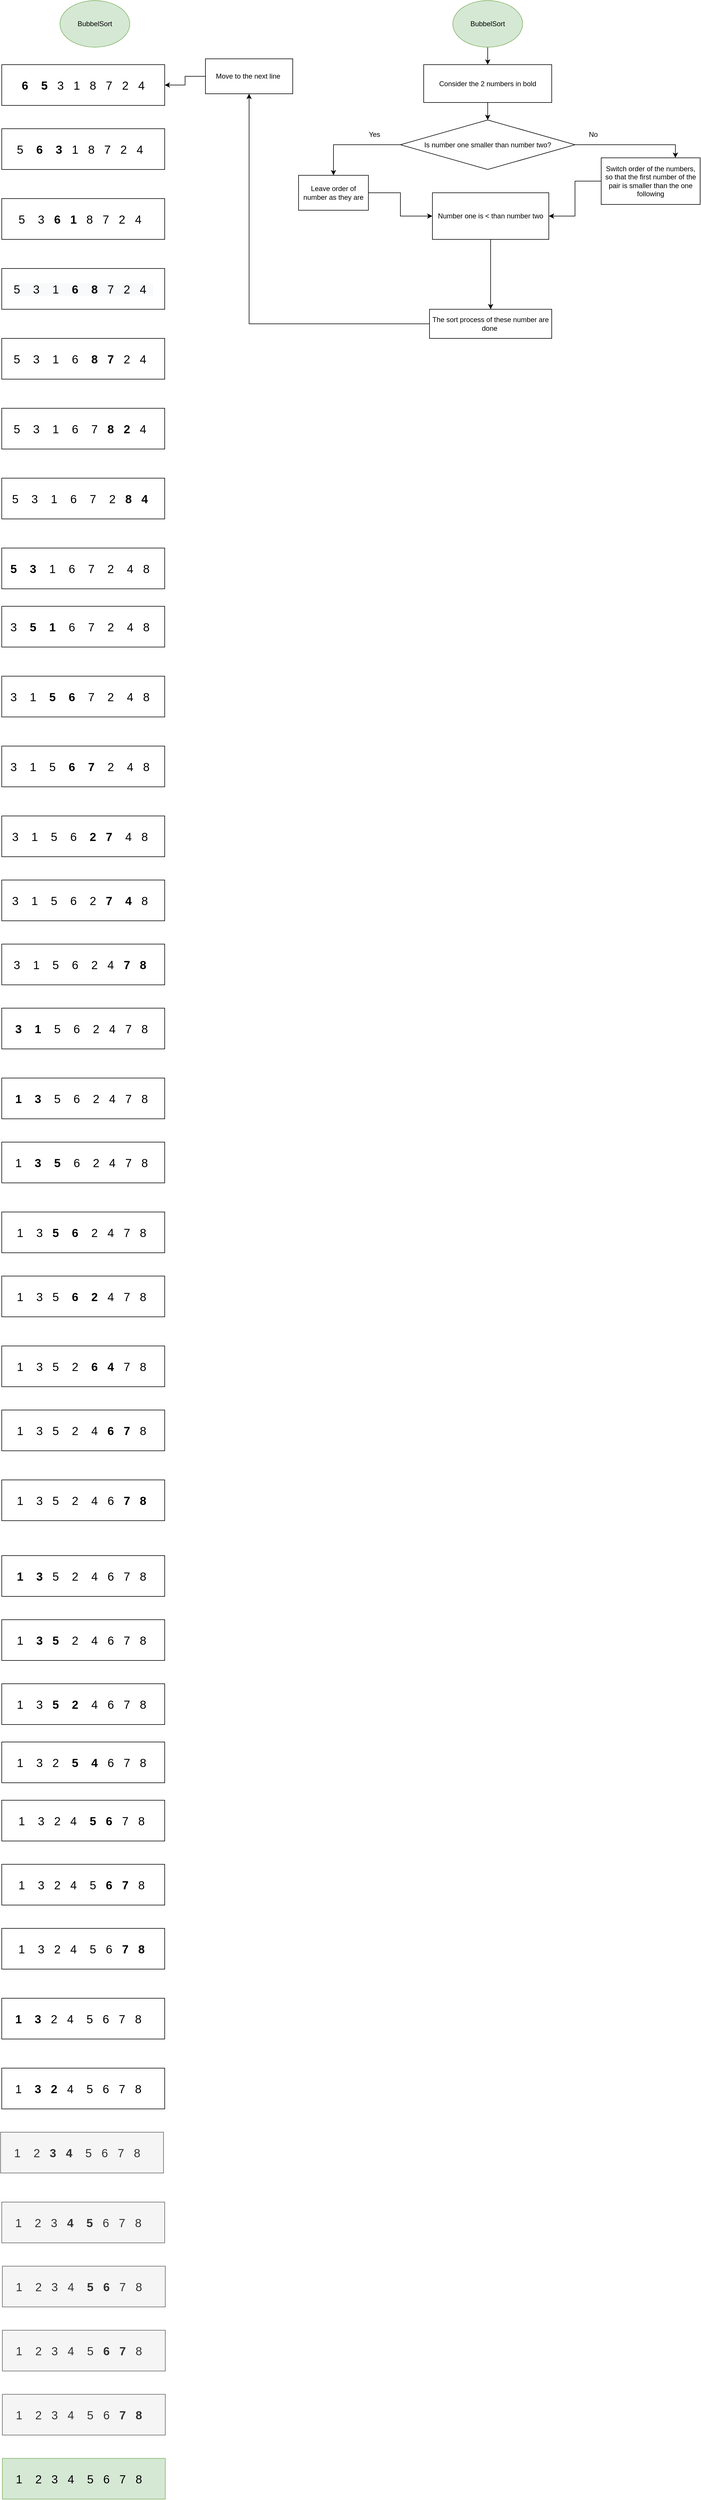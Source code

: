 <mxfile version="13.10.3" type="github">
  <diagram id="Pk1b3dgURT7b5KNRzjb6" name="Page-1">
    <mxGraphModel dx="1123" dy="734" grid="1" gridSize="10" guides="1" tooltips="1" connect="1" arrows="1" fold="1" page="1" pageScale="1" pageWidth="827" pageHeight="1169" math="0" shadow="0">
      <root>
        <mxCell id="0" />
        <mxCell id="1" parent="0" />
        <mxCell id="W44GUW1nfyjWdWvCGlpn-1" value="BubbelSort" style="ellipse;whiteSpace=wrap;html=1;fillColor=#d5e8d4;strokeColor=#82b366;" parent="1" vertex="1">
          <mxGeometry x="340" y="40" width="120" height="80" as="geometry" />
        </mxCell>
        <mxCell id="W44GUW1nfyjWdWvCGlpn-3" value="&lt;font style=&quot;font-size: 20px&quot;&gt;&lt;b&gt;6&amp;nbsp; &amp;nbsp; 5&lt;/b&gt;&amp;nbsp; &amp;nbsp;3&amp;nbsp; &amp;nbsp;1&amp;nbsp; &amp;nbsp;8&amp;nbsp; &amp;nbsp;7&amp;nbsp; &amp;nbsp;2&amp;nbsp; &amp;nbsp;4&lt;/font&gt;" style="rounded=0;whiteSpace=wrap;html=1;gradientColor=#ffffff;" parent="1" vertex="1">
          <mxGeometry x="240" y="150" width="280" height="70" as="geometry" />
        </mxCell>
        <mxCell id="W44GUW1nfyjWdWvCGlpn-4" value="&lt;font style=&quot;font-size: 20px&quot;&gt;5&amp;nbsp; &amp;nbsp; &lt;b&gt;6&amp;nbsp; &amp;nbsp; 3&amp;nbsp;&lt;/b&gt; &amp;nbsp;1&amp;nbsp; &amp;nbsp;8&amp;nbsp; &amp;nbsp;7&amp;nbsp; &amp;nbsp;2&amp;nbsp; &amp;nbsp;4&amp;nbsp;&amp;nbsp;&lt;/font&gt;" style="rounded=0;whiteSpace=wrap;html=1;" parent="1" vertex="1">
          <mxGeometry x="240" y="260" width="280" height="70" as="geometry" />
        </mxCell>
        <mxCell id="W44GUW1nfyjWdWvCGlpn-5" value="&lt;span style=&quot;font-size: 20px&quot;&gt;5&amp;nbsp; &amp;nbsp; 3&amp;nbsp; &amp;nbsp;&lt;b&gt;6&amp;nbsp; &amp;nbsp;1&lt;/b&gt;&amp;nbsp; &amp;nbsp;8&amp;nbsp; &amp;nbsp;7&amp;nbsp; &amp;nbsp;2&amp;nbsp; &amp;nbsp;4&amp;nbsp;&amp;nbsp;&lt;/span&gt;" style="rounded=0;whiteSpace=wrap;html=1;" parent="1" vertex="1">
          <mxGeometry x="240" y="380" width="280" height="70" as="geometry" />
        </mxCell>
        <mxCell id="W44GUW1nfyjWdWvCGlpn-6" value="&lt;span style=&quot;color: rgb(0 , 0 , 0) ; font-family: &amp;#34;helvetica&amp;#34; ; font-size: 20px ; font-style: normal ; font-weight: 400 ; letter-spacing: normal ; text-align: center ; text-indent: 0px ; text-transform: none ; word-spacing: 0px ; background-color: rgb(248 , 249 , 250) ; display: inline ; float: none&quot;&gt;5&amp;nbsp; &amp;nbsp; 3&amp;nbsp; &amp;nbsp; 1&amp;nbsp; &amp;nbsp; &lt;/span&gt;&lt;span style=&quot;color: rgb(0 , 0 , 0) ; font-family: &amp;#34;helvetica&amp;#34; ; font-size: 20px ; font-style: normal ; letter-spacing: normal ; text-align: center ; text-indent: 0px ; text-transform: none ; word-spacing: 0px ; background-color: rgb(248 , 249 , 250) ; display: inline ; float: none&quot;&gt;&lt;b&gt;6&amp;nbsp; &amp;nbsp; 8&lt;/b&gt;&lt;/span&gt;&lt;span style=&quot;color: rgb(0 , 0 , 0) ; font-family: &amp;#34;helvetica&amp;#34; ; font-size: 20px ; font-style: normal ; font-weight: 400 ; letter-spacing: normal ; text-align: center ; text-indent: 0px ; text-transform: none ; word-spacing: 0px ; background-color: rgb(248 , 249 , 250) ; display: inline ; float: none&quot;&gt;&amp;nbsp; &amp;nbsp;7&amp;nbsp; &amp;nbsp;2&amp;nbsp; &amp;nbsp;4&amp;nbsp;&amp;nbsp;&lt;/span&gt;" style="rounded=0;whiteSpace=wrap;html=1;" parent="1" vertex="1">
          <mxGeometry x="240" y="500" width="280" height="70" as="geometry" />
        </mxCell>
        <mxCell id="W44GUW1nfyjWdWvCGlpn-7" value="&lt;span style=&quot;font-family: &amp;#34;helvetica&amp;#34; ; font-size: 20px&quot;&gt;5&amp;nbsp; &amp;nbsp; 3&amp;nbsp; &amp;nbsp; 1&amp;nbsp; &amp;nbsp; 6&amp;nbsp; &amp;nbsp; &lt;b&gt;8&amp;nbsp; &amp;nbsp;7&amp;nbsp;&lt;/b&gt; &amp;nbsp;2&amp;nbsp; &amp;nbsp;4&amp;nbsp;&amp;nbsp;&lt;/span&gt;" style="rounded=0;whiteSpace=wrap;html=1;" parent="1" vertex="1">
          <mxGeometry x="240" y="620" width="280" height="70" as="geometry" />
        </mxCell>
        <mxCell id="W44GUW1nfyjWdWvCGlpn-8" value="&lt;span style=&quot;font-family: &amp;#34;helvetica&amp;#34; ; font-size: 20px&quot;&gt;5&amp;nbsp; &amp;nbsp; 3&amp;nbsp; &amp;nbsp; 1&amp;nbsp; &amp;nbsp; 6&amp;nbsp; &amp;nbsp; 7&amp;nbsp; &amp;nbsp; 2&amp;nbsp; &amp;nbsp;&lt;b&gt;8&amp;nbsp; &amp;nbsp;4&lt;/b&gt;&amp;nbsp;&amp;nbsp;&lt;/span&gt;" style="rounded=0;whiteSpace=wrap;html=1;" parent="1" vertex="1">
          <mxGeometry x="240" y="860" width="280" height="70" as="geometry" />
        </mxCell>
        <mxCell id="W44GUW1nfyjWdWvCGlpn-11" value="&lt;span style=&quot;font-family: &amp;#34;helvetica&amp;#34; ; font-size: 20px&quot;&gt;&lt;b&gt;5&amp;nbsp; &amp;nbsp; 3&amp;nbsp;&lt;/b&gt; &amp;nbsp; 1&amp;nbsp; &amp;nbsp; 6&amp;nbsp; &amp;nbsp; 7&amp;nbsp; &amp;nbsp; 2&amp;nbsp; &amp;nbsp; 4&amp;nbsp; &amp;nbsp;8&amp;nbsp;&amp;nbsp;&lt;/span&gt;" style="whiteSpace=wrap;html=1;gradientColor=#ffffff;" parent="1" vertex="1">
          <mxGeometry x="240" y="980" width="280" height="70" as="geometry" />
        </mxCell>
        <mxCell id="W44GUW1nfyjWdWvCGlpn-12" value="&lt;span style=&quot;font-family: &amp;#34;helvetica&amp;#34; ; font-size: 20px&quot;&gt;3&amp;nbsp; &amp;nbsp; &lt;b&gt;5&amp;nbsp; &amp;nbsp; 1&lt;/b&gt;&amp;nbsp; &amp;nbsp; 6&amp;nbsp; &amp;nbsp; 7&amp;nbsp; &amp;nbsp; 2&amp;nbsp; &amp;nbsp; 4&amp;nbsp; &amp;nbsp;8&amp;nbsp;&amp;nbsp;&lt;/span&gt;" style="whiteSpace=wrap;html=1;gradientColor=#ffffff;" parent="1" vertex="1">
          <mxGeometry x="240" y="1080" width="280" height="70" as="geometry" />
        </mxCell>
        <mxCell id="W44GUW1nfyjWdWvCGlpn-14" value="&lt;span style=&quot;font-family: &amp;#34;helvetica&amp;#34; ; font-size: 20px&quot;&gt;3&amp;nbsp; &amp;nbsp; 1&amp;nbsp; &amp;nbsp; &lt;b&gt;5&amp;nbsp; &amp;nbsp; 6&lt;/b&gt;&amp;nbsp; &amp;nbsp; 7&amp;nbsp; &amp;nbsp; 2&amp;nbsp; &amp;nbsp; 4&amp;nbsp; &amp;nbsp;8&amp;nbsp;&amp;nbsp;&lt;/span&gt;" style="whiteSpace=wrap;html=1;gradientColor=#ffffff;" parent="1" vertex="1">
          <mxGeometry x="240" y="1200" width="280" height="70" as="geometry" />
        </mxCell>
        <mxCell id="W44GUW1nfyjWdWvCGlpn-15" value="&lt;span style=&quot;font-family: &amp;#34;helvetica&amp;#34; ; font-size: 20px&quot;&gt;3&amp;nbsp; &amp;nbsp; 1&amp;nbsp; &amp;nbsp; 5&amp;nbsp; &amp;nbsp; &lt;b&gt;6&amp;nbsp; &amp;nbsp; 7&lt;/b&gt;&amp;nbsp; &amp;nbsp; 2&amp;nbsp; &amp;nbsp; 4&amp;nbsp; &amp;nbsp;8&amp;nbsp;&amp;nbsp;&lt;/span&gt;" style="whiteSpace=wrap;html=1;gradientColor=#ffffff;" parent="1" vertex="1">
          <mxGeometry x="240" y="1320" width="280" height="70" as="geometry" />
        </mxCell>
        <mxCell id="W44GUW1nfyjWdWvCGlpn-16" value="&lt;span style=&quot;font-family: &amp;#34;helvetica&amp;#34; ; font-size: 20px&quot;&gt;3&amp;nbsp; &amp;nbsp; 1&amp;nbsp; &amp;nbsp; 5&amp;nbsp; &amp;nbsp; 6&amp;nbsp; &amp;nbsp; &lt;b&gt;2&amp;nbsp; &amp;nbsp;7&lt;/b&gt;&amp;nbsp; &amp;nbsp; 4&amp;nbsp; &amp;nbsp;8&amp;nbsp;&amp;nbsp;&lt;/span&gt;" style="whiteSpace=wrap;html=1;gradientColor=#ffffff;" parent="1" vertex="1">
          <mxGeometry x="240" y="1440" width="280" height="70" as="geometry" />
        </mxCell>
        <mxCell id="W44GUW1nfyjWdWvCGlpn-21" value="&lt;span style=&quot;font-family: &amp;#34;helvetica&amp;#34; ; font-size: 20px&quot;&gt;5&amp;nbsp; &amp;nbsp; 3&amp;nbsp; &amp;nbsp; 1&amp;nbsp; &amp;nbsp; 6&amp;nbsp; &amp;nbsp; 7&lt;b&gt;&amp;nbsp; &amp;nbsp;8&amp;nbsp;&lt;/b&gt; &amp;nbsp;&lt;b&gt;2&lt;/b&gt;&amp;nbsp; &amp;nbsp;4&amp;nbsp;&amp;nbsp;&lt;/span&gt;" style="rounded=0;whiteSpace=wrap;html=1;" parent="1" vertex="1">
          <mxGeometry x="240" y="740" width="280" height="70" as="geometry" />
        </mxCell>
        <mxCell id="W44GUW1nfyjWdWvCGlpn-22" value="&lt;span style=&quot;font-family: &amp;#34;helvetica&amp;#34; ; font-size: 20px&quot;&gt;3&amp;nbsp; &amp;nbsp; 1&amp;nbsp; &amp;nbsp; 5&amp;nbsp; &amp;nbsp; 6&amp;nbsp; &amp;nbsp; 2&lt;b&gt;&amp;nbsp; &amp;nbsp;7&lt;/b&gt;&amp;nbsp; &amp;nbsp; &lt;b&gt;4&lt;/b&gt;&amp;nbsp; &amp;nbsp;8&amp;nbsp;&amp;nbsp;&lt;/span&gt;" style="whiteSpace=wrap;html=1;gradientColor=#ffffff;" parent="1" vertex="1">
          <mxGeometry x="240" y="1550" width="280" height="70" as="geometry" />
        </mxCell>
        <mxCell id="W44GUW1nfyjWdWvCGlpn-23" value="&lt;span style=&quot;font-family: &amp;#34;helvetica&amp;#34; ; font-size: 20px&quot;&gt;3&amp;nbsp; &amp;nbsp; 1&amp;nbsp; &amp;nbsp; 5&amp;nbsp; &amp;nbsp; 6&amp;nbsp; &amp;nbsp; 2&lt;b&gt;&amp;nbsp; &amp;nbsp;&lt;/b&gt;4&amp;nbsp; &amp;nbsp;&lt;b&gt;7&lt;/b&gt;&amp;nbsp; &amp;nbsp;&lt;b&gt;8&lt;/b&gt;&amp;nbsp;&amp;nbsp;&lt;/span&gt;" style="whiteSpace=wrap;html=1;gradientColor=#ffffff;" parent="1" vertex="1">
          <mxGeometry x="240" y="1660" width="280" height="70" as="geometry" />
        </mxCell>
        <mxCell id="W44GUW1nfyjWdWvCGlpn-25" value="&lt;span style=&quot;font-family: &amp;#34;helvetica&amp;#34; ; font-size: 20px&quot;&gt;&lt;b&gt;3&amp;nbsp; &amp;nbsp; 1&lt;/b&gt;&amp;nbsp; &amp;nbsp; 5&amp;nbsp; &amp;nbsp; 6&amp;nbsp; &amp;nbsp; 2&lt;/span&gt;&lt;b style=&quot;font-family: &amp;#34;helvetica&amp;#34; ; font-size: 20px&quot;&gt;&amp;nbsp; &amp;nbsp;&lt;/b&gt;&lt;span style=&quot;font-family: &amp;#34;helvetica&amp;#34; ; font-size: 20px&quot;&gt;4&amp;nbsp; &amp;nbsp;7&lt;/span&gt;&lt;span style=&quot;font-family: &amp;#34;helvetica&amp;#34; ; font-size: 20px&quot;&gt;&amp;nbsp; &amp;nbsp;8&lt;/span&gt;&lt;span style=&quot;font-family: &amp;#34;helvetica&amp;#34; ; font-size: 20px&quot;&gt;&amp;nbsp;&lt;/span&gt;" style="rounded=0;whiteSpace=wrap;html=1;" parent="1" vertex="1">
          <mxGeometry x="240" y="1770" width="280" height="70" as="geometry" />
        </mxCell>
        <mxCell id="W44GUW1nfyjWdWvCGlpn-26" value="&lt;span style=&quot;font-family: &amp;#34;helvetica&amp;#34; ; font-size: 20px&quot;&gt;&lt;b&gt;1&amp;nbsp; &amp;nbsp; 3&lt;/b&gt;&amp;nbsp; &amp;nbsp; 5&amp;nbsp; &amp;nbsp; 6&amp;nbsp; &amp;nbsp; 2&lt;/span&gt;&lt;b style=&quot;font-family: &amp;#34;helvetica&amp;#34; ; font-size: 20px&quot;&gt;&amp;nbsp; &amp;nbsp;&lt;/b&gt;&lt;span style=&quot;font-family: &amp;#34;helvetica&amp;#34; ; font-size: 20px&quot;&gt;4&amp;nbsp; &amp;nbsp;7&lt;/span&gt;&lt;span style=&quot;font-family: &amp;#34;helvetica&amp;#34; ; font-size: 20px&quot;&gt;&amp;nbsp; &amp;nbsp;8&lt;/span&gt;&lt;span style=&quot;font-family: &amp;#34;helvetica&amp;#34; ; font-size: 20px&quot;&gt;&amp;nbsp;&lt;/span&gt;" style="rounded=0;whiteSpace=wrap;html=1;" parent="1" vertex="1">
          <mxGeometry x="240" y="1890" width="280" height="70" as="geometry" />
        </mxCell>
        <mxCell id="W44GUW1nfyjWdWvCGlpn-27" value="&lt;span style=&quot;font-family: &amp;#34;helvetica&amp;#34; ; font-size: 20px&quot;&gt;1&lt;b&gt;&amp;nbsp; &amp;nbsp; 3&lt;/b&gt;&amp;nbsp; &amp;nbsp; &lt;b&gt;5&lt;/b&gt;&amp;nbsp; &amp;nbsp; 6&amp;nbsp; &amp;nbsp; 2&lt;/span&gt;&lt;b style=&quot;font-family: &amp;#34;helvetica&amp;#34; ; font-size: 20px&quot;&gt;&amp;nbsp; &amp;nbsp;&lt;/b&gt;&lt;span style=&quot;font-family: &amp;#34;helvetica&amp;#34; ; font-size: 20px&quot;&gt;4&amp;nbsp; &amp;nbsp;7&lt;/span&gt;&lt;span style=&quot;font-family: &amp;#34;helvetica&amp;#34; ; font-size: 20px&quot;&gt;&amp;nbsp; &amp;nbsp;8&lt;/span&gt;&lt;span style=&quot;font-family: &amp;#34;helvetica&amp;#34; ; font-size: 20px&quot;&gt;&amp;nbsp;&lt;/span&gt;" style="rounded=0;whiteSpace=wrap;html=1;" parent="1" vertex="1">
          <mxGeometry x="240" y="2000" width="280" height="70" as="geometry" />
        </mxCell>
        <mxCell id="W44GUW1nfyjWdWvCGlpn-28" value="&lt;span style=&quot;font-family: &amp;#34;helvetica&amp;#34; ; font-size: 20px&quot;&gt;1&lt;b&gt;&amp;nbsp; &amp;nbsp; &lt;/b&gt;3&amp;nbsp; &amp;nbsp;&lt;b&gt;5&lt;/b&gt;&amp;nbsp; &amp;nbsp; &lt;b&gt;6&lt;/b&gt;&amp;nbsp; &amp;nbsp; 2&lt;/span&gt;&lt;b style=&quot;font-family: &amp;#34;helvetica&amp;#34; ; font-size: 20px&quot;&gt;&amp;nbsp; &amp;nbsp;&lt;/b&gt;&lt;span style=&quot;font-family: &amp;#34;helvetica&amp;#34; ; font-size: 20px&quot;&gt;4&amp;nbsp; &amp;nbsp;7&lt;/span&gt;&lt;span style=&quot;font-family: &amp;#34;helvetica&amp;#34; ; font-size: 20px&quot;&gt;&amp;nbsp; &amp;nbsp;8&lt;/span&gt;&lt;span style=&quot;font-family: &amp;#34;helvetica&amp;#34; ; font-size: 20px&quot;&gt;&amp;nbsp;&lt;/span&gt;" style="rounded=0;whiteSpace=wrap;html=1;" parent="1" vertex="1">
          <mxGeometry x="240" y="2120" width="280" height="70" as="geometry" />
        </mxCell>
        <mxCell id="W44GUW1nfyjWdWvCGlpn-29" value="&lt;span style=&quot;font-family: &amp;#34;helvetica&amp;#34; ; font-size: 20px&quot;&gt;1&lt;b&gt;&amp;nbsp; &amp;nbsp; &lt;/b&gt;3&amp;nbsp; &amp;nbsp;5&amp;nbsp; &amp;nbsp;&amp;nbsp;&lt;b&gt;6&lt;/b&gt;&amp;nbsp; &amp;nbsp; &lt;b&gt;2&lt;/b&gt;&lt;/span&gt;&lt;b style=&quot;font-family: &amp;#34;helvetica&amp;#34; ; font-size: 20px&quot;&gt;&amp;nbsp; &amp;nbsp;&lt;/b&gt;&lt;span style=&quot;font-family: &amp;#34;helvetica&amp;#34; ; font-size: 20px&quot;&gt;4&amp;nbsp; &amp;nbsp;7&lt;/span&gt;&lt;span style=&quot;font-family: &amp;#34;helvetica&amp;#34; ; font-size: 20px&quot;&gt;&amp;nbsp; &amp;nbsp;8&lt;/span&gt;&lt;span style=&quot;font-family: &amp;#34;helvetica&amp;#34; ; font-size: 20px&quot;&gt;&amp;nbsp;&lt;/span&gt;" style="rounded=0;whiteSpace=wrap;html=1;" parent="1" vertex="1">
          <mxGeometry x="240" y="2230" width="280" height="70" as="geometry" />
        </mxCell>
        <mxCell id="W44GUW1nfyjWdWvCGlpn-30" value="&lt;span style=&quot;font-family: &amp;#34;helvetica&amp;#34; ; font-size: 20px&quot;&gt;1&lt;b&gt;&amp;nbsp; &amp;nbsp; &lt;/b&gt;3&amp;nbsp; &amp;nbsp;5&amp;nbsp; &amp;nbsp; 2&amp;nbsp;&amp;nbsp; &amp;nbsp;&lt;b&gt;6&lt;/b&gt;&lt;/span&gt;&lt;b style=&quot;font-family: &amp;#34;helvetica&amp;#34; ; font-size: 20px&quot;&gt;&amp;nbsp; &amp;nbsp;&lt;/b&gt;&lt;span style=&quot;font-family: &amp;#34;helvetica&amp;#34; ; font-size: 20px&quot;&gt;&lt;b&gt;4&amp;nbsp;&lt;/b&gt; &amp;nbsp;7&lt;/span&gt;&lt;span style=&quot;font-family: &amp;#34;helvetica&amp;#34; ; font-size: 20px&quot;&gt;&amp;nbsp; &amp;nbsp;8&lt;/span&gt;&lt;span style=&quot;font-family: &amp;#34;helvetica&amp;#34; ; font-size: 20px&quot;&gt;&amp;nbsp;&lt;/span&gt;" style="rounded=0;whiteSpace=wrap;html=1;" parent="1" vertex="1">
          <mxGeometry x="240" y="2350" width="280" height="70" as="geometry" />
        </mxCell>
        <mxCell id="W44GUW1nfyjWdWvCGlpn-31" value="&lt;span style=&quot;font-family: &amp;#34;helvetica&amp;#34; ; font-size: 20px&quot;&gt;1&lt;b&gt;&amp;nbsp; &amp;nbsp; &lt;/b&gt;3&amp;nbsp; &amp;nbsp;5&amp;nbsp; &amp;nbsp; 2&amp;nbsp; &amp;nbsp; 4&lt;/span&gt;&lt;b style=&quot;font-family: &amp;#34;helvetica&amp;#34; ; font-size: 20px&quot;&gt;&amp;nbsp; &amp;nbsp;6&lt;/b&gt;&lt;span style=&quot;font-family: &amp;#34;helvetica&amp;#34; ; font-size: 20px&quot;&gt;&lt;b&gt;&amp;nbsp;&lt;/b&gt; &amp;nbsp;&lt;b&gt;7&lt;/b&gt;&lt;/span&gt;&lt;span style=&quot;font-family: &amp;#34;helvetica&amp;#34; ; font-size: 20px&quot;&gt;&amp;nbsp; &amp;nbsp;8&lt;/span&gt;&lt;span style=&quot;font-family: &amp;#34;helvetica&amp;#34; ; font-size: 20px&quot;&gt;&amp;nbsp;&lt;/span&gt;" style="rounded=0;whiteSpace=wrap;html=1;" parent="1" vertex="1">
          <mxGeometry x="240" y="2460" width="280" height="70" as="geometry" />
        </mxCell>
        <mxCell id="W44GUW1nfyjWdWvCGlpn-32" value="&lt;span style=&quot;font-family: &amp;#34;helvetica&amp;#34; ; font-size: 20px&quot;&gt;1&lt;b&gt;&amp;nbsp; &amp;nbsp; &lt;/b&gt;3&amp;nbsp; &amp;nbsp;5&amp;nbsp; &amp;nbsp; 2&amp;nbsp; &amp;nbsp; 4&lt;/span&gt;&lt;b style=&quot;font-family: &amp;#34;helvetica&amp;#34; ; font-size: 20px&quot;&gt;&amp;nbsp; &amp;nbsp;&lt;/b&gt;&lt;span style=&quot;font-family: &amp;#34;helvetica&amp;#34; ; font-size: 20px&quot;&gt;6&lt;/span&gt;&lt;span style=&quot;font-family: &amp;#34;helvetica&amp;#34; ; font-size: 20px&quot;&gt;&amp;nbsp; &amp;nbsp;&lt;b&gt;7&lt;/b&gt;&lt;/span&gt;&lt;span style=&quot;font-family: &amp;#34;helvetica&amp;#34; ; font-size: 20px&quot;&gt;&amp;nbsp; &amp;nbsp;&lt;b&gt;8&lt;/b&gt;&lt;/span&gt;&lt;span style=&quot;font-family: &amp;#34;helvetica&amp;#34; ; font-size: 20px&quot;&gt;&lt;b&gt;&amp;nbsp;&lt;/b&gt;&lt;/span&gt;" style="rounded=0;whiteSpace=wrap;html=1;" parent="1" vertex="1">
          <mxGeometry x="240" y="2580" width="280" height="70" as="geometry" />
        </mxCell>
        <mxCell id="W44GUW1nfyjWdWvCGlpn-33" value="&lt;span style=&quot;font-family: &amp;#34;helvetica&amp;#34; ; font-size: 20px&quot;&gt;&lt;b&gt;1&amp;nbsp; &amp;nbsp; 3&lt;/b&gt;&amp;nbsp; &amp;nbsp;5&amp;nbsp; &amp;nbsp; 2&amp;nbsp; &amp;nbsp; 4&lt;/span&gt;&lt;b style=&quot;font-family: &amp;#34;helvetica&amp;#34; ; font-size: 20px&quot;&gt;&amp;nbsp; &amp;nbsp;&lt;/b&gt;&lt;span style=&quot;font-family: &amp;#34;helvetica&amp;#34; ; font-size: 20px&quot;&gt;6&lt;/span&gt;&lt;span style=&quot;font-family: &amp;#34;helvetica&amp;#34; ; font-size: 20px&quot;&gt;&amp;nbsp; &amp;nbsp;7&lt;/span&gt;&lt;span style=&quot;font-family: &amp;#34;helvetica&amp;#34; ; font-size: 20px&quot;&gt;&amp;nbsp; &amp;nbsp;8&lt;/span&gt;&lt;span style=&quot;font-family: &amp;#34;helvetica&amp;#34; ; font-size: 20px&quot;&gt;&lt;b&gt;&amp;nbsp;&lt;/b&gt;&lt;/span&gt;" style="rounded=0;whiteSpace=wrap;html=1;" parent="1" vertex="1">
          <mxGeometry x="240" y="2710" width="280" height="70" as="geometry" />
        </mxCell>
        <mxCell id="W44GUW1nfyjWdWvCGlpn-34" value="&lt;span style=&quot;font-family: &amp;#34;helvetica&amp;#34; ; font-size: 20px&quot;&gt;1&lt;b&gt;&amp;nbsp; &amp;nbsp; 3&amp;nbsp; &amp;nbsp;5&lt;/b&gt;&amp;nbsp; &amp;nbsp; 2&amp;nbsp; &amp;nbsp; 4&lt;/span&gt;&lt;b style=&quot;font-family: &amp;#34;helvetica&amp;#34; ; font-size: 20px&quot;&gt;&amp;nbsp; &amp;nbsp;&lt;/b&gt;&lt;span style=&quot;font-family: &amp;#34;helvetica&amp;#34; ; font-size: 20px&quot;&gt;6&lt;/span&gt;&lt;span style=&quot;font-family: &amp;#34;helvetica&amp;#34; ; font-size: 20px&quot;&gt;&amp;nbsp; &amp;nbsp;7&lt;/span&gt;&lt;span style=&quot;font-family: &amp;#34;helvetica&amp;#34; ; font-size: 20px&quot;&gt;&amp;nbsp; &amp;nbsp;8&lt;/span&gt;&lt;span style=&quot;font-family: &amp;#34;helvetica&amp;#34; ; font-size: 20px&quot;&gt;&lt;b&gt;&amp;nbsp;&lt;/b&gt;&lt;/span&gt;" style="rounded=0;whiteSpace=wrap;html=1;" parent="1" vertex="1">
          <mxGeometry x="240" y="2820" width="280" height="70" as="geometry" />
        </mxCell>
        <mxCell id="W44GUW1nfyjWdWvCGlpn-35" value="&lt;span style=&quot;font-family: &amp;#34;helvetica&amp;#34; ; font-size: 20px&quot;&gt;1&lt;b&gt;&amp;nbsp; &amp;nbsp; &lt;/b&gt;3&lt;b&gt;&amp;nbsp; &amp;nbsp;5&lt;/b&gt;&amp;nbsp; &amp;nbsp; &lt;b&gt;2&lt;/b&gt;&amp;nbsp; &amp;nbsp; 4&lt;/span&gt;&lt;b style=&quot;font-family: &amp;#34;helvetica&amp;#34; ; font-size: 20px&quot;&gt;&amp;nbsp; &amp;nbsp;&lt;/b&gt;&lt;span style=&quot;font-family: &amp;#34;helvetica&amp;#34; ; font-size: 20px&quot;&gt;6&lt;/span&gt;&lt;span style=&quot;font-family: &amp;#34;helvetica&amp;#34; ; font-size: 20px&quot;&gt;&amp;nbsp; &amp;nbsp;7&lt;/span&gt;&lt;span style=&quot;font-family: &amp;#34;helvetica&amp;#34; ; font-size: 20px&quot;&gt;&amp;nbsp; &amp;nbsp;8&lt;/span&gt;&lt;span style=&quot;font-family: &amp;#34;helvetica&amp;#34; ; font-size: 20px&quot;&gt;&lt;b&gt;&amp;nbsp;&lt;/b&gt;&lt;/span&gt;" style="rounded=0;whiteSpace=wrap;html=1;" parent="1" vertex="1">
          <mxGeometry x="240" y="2930" width="280" height="70" as="geometry" />
        </mxCell>
        <mxCell id="W44GUW1nfyjWdWvCGlpn-36" value="&lt;span style=&quot;font-family: &amp;#34;helvetica&amp;#34; ; font-size: 20px&quot;&gt;1&lt;b&gt;&amp;nbsp; &amp;nbsp; &lt;/b&gt;3&lt;b&gt;&amp;nbsp; &amp;nbsp;&lt;/b&gt;2&amp;nbsp; &amp;nbsp;&amp;nbsp;&lt;b&gt;5&lt;/b&gt;&amp;nbsp; &amp;nbsp;&lt;b&gt; 4&lt;/b&gt;&lt;/span&gt;&lt;b style=&quot;font-family: &amp;#34;helvetica&amp;#34; ; font-size: 20px&quot;&gt;&amp;nbsp; &amp;nbsp;&lt;/b&gt;&lt;span style=&quot;font-family: &amp;#34;helvetica&amp;#34; ; font-size: 20px&quot;&gt;6&lt;/span&gt;&lt;span style=&quot;font-family: &amp;#34;helvetica&amp;#34; ; font-size: 20px&quot;&gt;&amp;nbsp; &amp;nbsp;7&lt;/span&gt;&lt;span style=&quot;font-family: &amp;#34;helvetica&amp;#34; ; font-size: 20px&quot;&gt;&amp;nbsp; &amp;nbsp;8&lt;/span&gt;&lt;span style=&quot;font-family: &amp;#34;helvetica&amp;#34; ; font-size: 20px&quot;&gt;&lt;b&gt;&amp;nbsp;&lt;/b&gt;&lt;/span&gt;" style="rounded=0;whiteSpace=wrap;html=1;" parent="1" vertex="1">
          <mxGeometry x="240" y="3030" width="280" height="70" as="geometry" />
        </mxCell>
        <mxCell id="W44GUW1nfyjWdWvCGlpn-37" value="&lt;span style=&quot;font-family: &amp;#34;helvetica&amp;#34; ; font-size: 20px&quot;&gt;1&lt;b&gt;&amp;nbsp; &amp;nbsp; &lt;/b&gt;3&lt;b&gt;&amp;nbsp; &amp;nbsp;&lt;/b&gt;2&amp;nbsp; &amp;nbsp;4&amp;nbsp; &amp;nbsp;&lt;b&gt; 5&lt;/b&gt;&lt;/span&gt;&lt;b style=&quot;font-family: &amp;#34;helvetica&amp;#34; ; font-size: 20px&quot;&gt;&amp;nbsp; &amp;nbsp;&lt;/b&gt;&lt;span style=&quot;font-family: &amp;#34;helvetica&amp;#34; ; font-size: 20px&quot;&gt;&lt;b&gt;6&lt;/b&gt;&lt;/span&gt;&lt;span style=&quot;font-family: &amp;#34;helvetica&amp;#34; ; font-size: 20px&quot;&gt;&amp;nbsp; &amp;nbsp;7&lt;/span&gt;&lt;span style=&quot;font-family: &amp;#34;helvetica&amp;#34; ; font-size: 20px&quot;&gt;&amp;nbsp; &amp;nbsp;8&lt;/span&gt;&lt;span style=&quot;font-family: &amp;#34;helvetica&amp;#34; ; font-size: 20px&quot;&gt;&lt;b&gt;&amp;nbsp;&lt;/b&gt;&lt;/span&gt;" style="rounded=0;whiteSpace=wrap;html=1;" parent="1" vertex="1">
          <mxGeometry x="240" y="3130" width="280" height="70" as="geometry" />
        </mxCell>
        <mxCell id="W44GUW1nfyjWdWvCGlpn-38" value="&lt;span style=&quot;font-family: &amp;#34;helvetica&amp;#34; ; font-size: 20px&quot;&gt;1&lt;b&gt;&amp;nbsp; &amp;nbsp; &lt;/b&gt;3&lt;b&gt;&amp;nbsp; &amp;nbsp;&lt;/b&gt;2&amp;nbsp; &amp;nbsp;4&amp;nbsp; &amp;nbsp;&lt;b&gt;&amp;nbsp;&lt;/b&gt;5&lt;/span&gt;&lt;b style=&quot;font-family: &amp;#34;helvetica&amp;#34; ; font-size: 20px&quot;&gt;&amp;nbsp; &amp;nbsp;&lt;/b&gt;&lt;span style=&quot;font-family: &amp;#34;helvetica&amp;#34; ; font-size: 20px&quot;&gt;&lt;b&gt;6&lt;/b&gt;&lt;/span&gt;&lt;span style=&quot;font-family: &amp;#34;helvetica&amp;#34; ; font-size: 20px&quot;&gt;&amp;nbsp; &amp;nbsp;&lt;b&gt;7&lt;/b&gt;&lt;/span&gt;&lt;span style=&quot;font-family: &amp;#34;helvetica&amp;#34; ; font-size: 20px&quot;&gt;&amp;nbsp; &amp;nbsp;8&lt;/span&gt;&lt;span style=&quot;font-family: &amp;#34;helvetica&amp;#34; ; font-size: 20px&quot;&gt;&lt;b&gt;&amp;nbsp;&lt;/b&gt;&lt;/span&gt;" style="rounded=0;whiteSpace=wrap;html=1;" parent="1" vertex="1">
          <mxGeometry x="240" y="3240" width="280" height="70" as="geometry" />
        </mxCell>
        <mxCell id="W44GUW1nfyjWdWvCGlpn-39" value="&lt;span style=&quot;font-family: &amp;#34;helvetica&amp;#34; ; font-size: 20px&quot;&gt;1&lt;b&gt;&amp;nbsp; &amp;nbsp; &lt;/b&gt;3&lt;b&gt;&amp;nbsp; &amp;nbsp;&lt;/b&gt;2&amp;nbsp; &amp;nbsp;4&amp;nbsp; &amp;nbsp;&lt;b&gt;&amp;nbsp;&lt;/b&gt;5&lt;/span&gt;&lt;b style=&quot;font-family: &amp;#34;helvetica&amp;#34; ; font-size: 20px&quot;&gt;&amp;nbsp; &amp;nbsp;&lt;/b&gt;&lt;span style=&quot;font-family: &amp;#34;helvetica&amp;#34; ; font-size: 20px&quot;&gt;6&lt;/span&gt;&lt;span style=&quot;font-family: &amp;#34;helvetica&amp;#34; ; font-size: 20px&quot;&gt;&amp;nbsp; &amp;nbsp;&lt;b&gt;7&lt;/b&gt;&lt;/span&gt;&lt;span style=&quot;font-family: &amp;#34;helvetica&amp;#34; ; font-size: 20px&quot;&gt;&amp;nbsp; &amp;nbsp;&lt;b&gt;8&lt;/b&gt;&lt;/span&gt;&lt;span style=&quot;font-family: &amp;#34;helvetica&amp;#34; ; font-size: 20px&quot;&gt;&lt;b&gt;&amp;nbsp;&lt;/b&gt;&lt;/span&gt;" style="rounded=0;whiteSpace=wrap;html=1;" parent="1" vertex="1">
          <mxGeometry x="240" y="3350" width="280" height="70" as="geometry" />
        </mxCell>
        <mxCell id="W44GUW1nfyjWdWvCGlpn-40" value="&lt;span style=&quot;font-family: &amp;#34;helvetica&amp;#34; ; font-size: 20px&quot;&gt;&lt;b&gt;1&amp;nbsp; &amp;nbsp;&amp;nbsp;3&amp;nbsp; &amp;nbsp;&lt;/b&gt;2&amp;nbsp; &amp;nbsp;4&amp;nbsp; &amp;nbsp;&lt;b&gt;&amp;nbsp;&lt;/b&gt;5&lt;/span&gt;&lt;b style=&quot;font-family: &amp;#34;helvetica&amp;#34; ; font-size: 20px&quot;&gt;&amp;nbsp; &amp;nbsp;&lt;/b&gt;&lt;span style=&quot;font-family: &amp;#34;helvetica&amp;#34; ; font-size: 20px&quot;&gt;6&lt;/span&gt;&lt;span style=&quot;font-family: &amp;#34;helvetica&amp;#34; ; font-size: 20px&quot;&gt;&amp;nbsp; &amp;nbsp;7&amp;nbsp; &amp;nbsp;8&lt;/span&gt;&lt;span style=&quot;font-family: &amp;#34;helvetica&amp;#34; ; font-size: 20px&quot;&gt;&amp;nbsp; &amp;nbsp;&lt;/span&gt;" style="rounded=0;whiteSpace=wrap;html=1;" parent="1" vertex="1">
          <mxGeometry x="240" y="3470" width="280" height="70" as="geometry" />
        </mxCell>
        <mxCell id="W44GUW1nfyjWdWvCGlpn-41" value="&lt;span style=&quot;font-family: &amp;#34;helvetica&amp;#34; ; font-size: 20px&quot;&gt;1&lt;b&gt;&amp;nbsp; &amp;nbsp; 3&amp;nbsp; &amp;nbsp;2&lt;/b&gt;&amp;nbsp; &amp;nbsp;4&amp;nbsp; &amp;nbsp;&lt;b&gt;&amp;nbsp;&lt;/b&gt;5&lt;/span&gt;&lt;b style=&quot;font-family: &amp;#34;helvetica&amp;#34; ; font-size: 20px&quot;&gt;&amp;nbsp; &amp;nbsp;&lt;/b&gt;&lt;span style=&quot;font-family: &amp;#34;helvetica&amp;#34; ; font-size: 20px&quot;&gt;6&lt;/span&gt;&lt;span style=&quot;font-family: &amp;#34;helvetica&amp;#34; ; font-size: 20px&quot;&gt;&amp;nbsp; &amp;nbsp;7&amp;nbsp; &amp;nbsp;8&lt;/span&gt;&lt;span style=&quot;font-family: &amp;#34;helvetica&amp;#34; ; font-size: 20px&quot;&gt;&amp;nbsp; &amp;nbsp;&lt;/span&gt;" style="rounded=0;whiteSpace=wrap;html=1;" parent="1" vertex="1">
          <mxGeometry x="240" y="3590" width="280" height="70" as="geometry" />
        </mxCell>
        <mxCell id="W44GUW1nfyjWdWvCGlpn-42" value="&lt;span style=&quot;font-family: &amp;#34;helvetica&amp;#34; ; font-size: 20px&quot;&gt;1&lt;b&gt;&amp;nbsp; &amp;nbsp; &lt;/b&gt;2&lt;b&gt;&amp;nbsp; &amp;nbsp;3&lt;/b&gt;&amp;nbsp; &amp;nbsp;&lt;b&gt;4&lt;/b&gt;&amp;nbsp; &amp;nbsp;&lt;b&gt;&amp;nbsp;&lt;/b&gt;5&lt;/span&gt;&lt;b style=&quot;font-family: &amp;#34;helvetica&amp;#34; ; font-size: 20px&quot;&gt;&amp;nbsp; &amp;nbsp;&lt;/b&gt;&lt;span style=&quot;font-family: &amp;#34;helvetica&amp;#34; ; font-size: 20px&quot;&gt;6&lt;/span&gt;&lt;span style=&quot;font-family: &amp;#34;helvetica&amp;#34; ; font-size: 20px&quot;&gt;&amp;nbsp; &amp;nbsp;7&amp;nbsp; &amp;nbsp;8&lt;/span&gt;&lt;span style=&quot;font-family: &amp;#34;helvetica&amp;#34; ; font-size: 20px&quot;&gt;&amp;nbsp; &amp;nbsp;&lt;/span&gt;" style="rounded=0;whiteSpace=wrap;html=1;fillColor=#f5f5f5;strokeColor=#666666;fontColor=#333333;" parent="1" vertex="1">
          <mxGeometry x="238" y="3700" width="280" height="70" as="geometry" />
        </mxCell>
        <mxCell id="W44GUW1nfyjWdWvCGlpn-43" value="&lt;span style=&quot;font-family: &amp;#34;helvetica&amp;#34; ; font-size: 20px&quot;&gt;1&lt;b&gt;&amp;nbsp; &amp;nbsp; &lt;/b&gt;2&lt;b&gt;&amp;nbsp; &amp;nbsp;&lt;/b&gt;3&amp;nbsp; &amp;nbsp;&lt;b&gt;4&lt;/b&gt;&amp;nbsp; &amp;nbsp;&lt;b&gt;&amp;nbsp;5&lt;/b&gt;&lt;/span&gt;&lt;b style=&quot;font-family: &amp;#34;helvetica&amp;#34; ; font-size: 20px&quot;&gt;&amp;nbsp; &amp;nbsp;&lt;/b&gt;&lt;span style=&quot;font-family: &amp;#34;helvetica&amp;#34; ; font-size: 20px&quot;&gt;6&lt;/span&gt;&lt;span style=&quot;font-family: &amp;#34;helvetica&amp;#34; ; font-size: 20px&quot;&gt;&amp;nbsp; &amp;nbsp;7&amp;nbsp; &amp;nbsp;8&lt;/span&gt;&lt;span style=&quot;font-family: &amp;#34;helvetica&amp;#34; ; font-size: 20px&quot;&gt;&amp;nbsp; &amp;nbsp;&lt;/span&gt;" style="rounded=0;whiteSpace=wrap;html=1;fillColor=#f5f5f5;strokeColor=#666666;fontColor=#333333;" parent="1" vertex="1">
          <mxGeometry x="240" y="3820" width="280" height="70" as="geometry" />
        </mxCell>
        <mxCell id="W44GUW1nfyjWdWvCGlpn-44" value="&lt;span style=&quot;font-family: &amp;#34;helvetica&amp;#34; ; font-size: 20px&quot;&gt;1&lt;b&gt;&amp;nbsp; &amp;nbsp; &lt;/b&gt;2&lt;b&gt;&amp;nbsp; &amp;nbsp;&lt;/b&gt;3&amp;nbsp; &amp;nbsp;4&amp;nbsp; &amp;nbsp;&lt;b&gt;&amp;nbsp;5&lt;/b&gt;&lt;/span&gt;&lt;b style=&quot;font-family: &amp;#34;helvetica&amp;#34; ; font-size: 20px&quot;&gt;&amp;nbsp; &amp;nbsp;6&lt;/b&gt;&lt;span style=&quot;font-family: &amp;#34;helvetica&amp;#34; ; font-size: 20px&quot;&gt;&amp;nbsp; &amp;nbsp;7&amp;nbsp; &amp;nbsp;8&lt;/span&gt;&lt;span style=&quot;font-family: &amp;#34;helvetica&amp;#34; ; font-size: 20px&quot;&gt;&amp;nbsp; &amp;nbsp;&lt;/span&gt;" style="rounded=0;whiteSpace=wrap;html=1;fillColor=#f5f5f5;strokeColor=#666666;fontColor=#333333;" parent="1" vertex="1">
          <mxGeometry x="241" y="3930" width="280" height="70" as="geometry" />
        </mxCell>
        <mxCell id="W44GUW1nfyjWdWvCGlpn-45" value="&lt;span style=&quot;font-family: &amp;#34;helvetica&amp;#34; ; font-size: 20px&quot;&gt;1&lt;b&gt;&amp;nbsp; &amp;nbsp; &lt;/b&gt;2&lt;b&gt;&amp;nbsp; &amp;nbsp;&lt;/b&gt;3&amp;nbsp; &amp;nbsp;4&amp;nbsp; &amp;nbsp;&lt;b&gt;&amp;nbsp;&lt;/b&gt;5&lt;/span&gt;&lt;b style=&quot;font-family: &amp;#34;helvetica&amp;#34; ; font-size: 20px&quot;&gt;&amp;nbsp; &amp;nbsp;6&lt;/b&gt;&lt;span style=&quot;font-family: &amp;#34;helvetica&amp;#34; ; font-size: 20px&quot;&gt;&amp;nbsp; &amp;nbsp;&lt;b&gt;7&lt;/b&gt;&amp;nbsp; &amp;nbsp;8&lt;/span&gt;&lt;span style=&quot;font-family: &amp;#34;helvetica&amp;#34; ; font-size: 20px&quot;&gt;&amp;nbsp; &amp;nbsp;&lt;/span&gt;" style="rounded=0;whiteSpace=wrap;html=1;fillColor=#f5f5f5;strokeColor=#666666;fontColor=#333333;" parent="1" vertex="1">
          <mxGeometry x="241" y="4040" width="280" height="70" as="geometry" />
        </mxCell>
        <mxCell id="W44GUW1nfyjWdWvCGlpn-46" value="&lt;span style=&quot;font-family: &amp;#34;helvetica&amp;#34; ; font-size: 20px&quot;&gt;1&lt;b&gt;&amp;nbsp; &amp;nbsp; &lt;/b&gt;2&lt;b&gt;&amp;nbsp; &amp;nbsp;&lt;/b&gt;3&amp;nbsp; &amp;nbsp;4&amp;nbsp; &amp;nbsp;&lt;b&gt;&amp;nbsp;&lt;/b&gt;5&lt;/span&gt;&lt;b style=&quot;font-family: &amp;#34;helvetica&amp;#34; ; font-size: 20px&quot;&gt;&amp;nbsp; &amp;nbsp;&lt;/b&gt;&lt;span style=&quot;font-family: &amp;#34;helvetica&amp;#34; ; font-size: 20px&quot;&gt;6&lt;/span&gt;&lt;span style=&quot;font-family: &amp;#34;helvetica&amp;#34; ; font-size: 20px&quot;&gt;&amp;nbsp; &amp;nbsp;&lt;b&gt;7&lt;/b&gt;&amp;nbsp; &lt;b&gt;&amp;nbsp;8&lt;/b&gt;&lt;/span&gt;&lt;span style=&quot;font-family: &amp;#34;helvetica&amp;#34; ; font-size: 20px&quot;&gt;&amp;nbsp; &amp;nbsp;&lt;/span&gt;" style="rounded=0;whiteSpace=wrap;html=1;fillColor=#f5f5f5;strokeColor=#666666;fontColor=#333333;" parent="1" vertex="1">
          <mxGeometry x="241" y="4150" width="280" height="70" as="geometry" />
        </mxCell>
        <mxCell id="W44GUW1nfyjWdWvCGlpn-47" value="&lt;span style=&quot;font-family: &amp;#34;helvetica&amp;#34; ; font-size: 20px&quot;&gt;1&lt;b&gt;&amp;nbsp; &amp;nbsp; &lt;/b&gt;2&lt;b&gt;&amp;nbsp; &amp;nbsp;&lt;/b&gt;3&amp;nbsp; &amp;nbsp;4&amp;nbsp; &amp;nbsp;&lt;b&gt;&amp;nbsp;&lt;/b&gt;5&lt;/span&gt;&lt;b style=&quot;font-family: &amp;#34;helvetica&amp;#34; ; font-size: 20px&quot;&gt;&amp;nbsp; &amp;nbsp;&lt;/b&gt;&lt;span style=&quot;font-family: &amp;#34;helvetica&amp;#34; ; font-size: 20px&quot;&gt;6&lt;/span&gt;&lt;span style=&quot;font-family: &amp;#34;helvetica&amp;#34; ; font-size: 20px&quot;&gt;&amp;nbsp; &amp;nbsp;7&amp;nbsp; &amp;nbsp;8&lt;/span&gt;&lt;span style=&quot;font-family: &amp;#34;helvetica&amp;#34; ; font-size: 20px&quot;&gt;&amp;nbsp; &amp;nbsp;&lt;/span&gt;" style="rounded=0;whiteSpace=wrap;html=1;fillColor=#d5e8d4;strokeColor=#82b366;" parent="1" vertex="1">
          <mxGeometry x="241" y="4260" width="280" height="70" as="geometry" />
        </mxCell>
        <mxCell id="G7K4v7-U7VRo1Dru199X-4" value="" style="edgeStyle=orthogonalEdgeStyle;rounded=0;orthogonalLoop=1;jettySize=auto;html=1;" edge="1" parent="1" source="G7K4v7-U7VRo1Dru199X-2" target="G7K4v7-U7VRo1Dru199X-3">
          <mxGeometry relative="1" as="geometry" />
        </mxCell>
        <mxCell id="G7K4v7-U7VRo1Dru199X-2" value="BubbelSort" style="ellipse;whiteSpace=wrap;html=1;fillColor=#d5e8d4;strokeColor=#82b366;" vertex="1" parent="1">
          <mxGeometry x="1015" y="40" width="120" height="80" as="geometry" />
        </mxCell>
        <mxCell id="G7K4v7-U7VRo1Dru199X-7" value="" style="edgeStyle=orthogonalEdgeStyle;rounded=0;orthogonalLoop=1;jettySize=auto;html=1;" edge="1" parent="1" source="G7K4v7-U7VRo1Dru199X-3" target="G7K4v7-U7VRo1Dru199X-6">
          <mxGeometry relative="1" as="geometry" />
        </mxCell>
        <mxCell id="G7K4v7-U7VRo1Dru199X-3" value="Consider the 2 numbers in bold" style="rounded=0;whiteSpace=wrap;html=1;" vertex="1" parent="1">
          <mxGeometry x="965" y="150" width="220" height="65" as="geometry" />
        </mxCell>
        <mxCell id="G7K4v7-U7VRo1Dru199X-9" value="" style="edgeStyle=orthogonalEdgeStyle;rounded=0;orthogonalLoop=1;jettySize=auto;html=1;" edge="1" parent="1" source="G7K4v7-U7VRo1Dru199X-6" target="G7K4v7-U7VRo1Dru199X-8">
          <mxGeometry relative="1" as="geometry" />
        </mxCell>
        <mxCell id="G7K4v7-U7VRo1Dru199X-12" style="edgeStyle=orthogonalEdgeStyle;rounded=0;orthogonalLoop=1;jettySize=auto;html=1;entryX=0.75;entryY=0;entryDx=0;entryDy=0;" edge="1" parent="1" source="G7K4v7-U7VRo1Dru199X-6" target="G7K4v7-U7VRo1Dru199X-11">
          <mxGeometry relative="1" as="geometry" />
        </mxCell>
        <mxCell id="G7K4v7-U7VRo1Dru199X-6" value="Is number one smaller than number two?" style="rhombus;whiteSpace=wrap;html=1;" vertex="1" parent="1">
          <mxGeometry x="925" y="245" width="300" height="85" as="geometry" />
        </mxCell>
        <mxCell id="G7K4v7-U7VRo1Dru199X-23" style="edgeStyle=orthogonalEdgeStyle;rounded=0;orthogonalLoop=1;jettySize=auto;html=1;entryX=0;entryY=0.5;entryDx=0;entryDy=0;" edge="1" parent="1" source="G7K4v7-U7VRo1Dru199X-8" target="G7K4v7-U7VRo1Dru199X-15">
          <mxGeometry relative="1" as="geometry" />
        </mxCell>
        <mxCell id="G7K4v7-U7VRo1Dru199X-8" value="Leave order of number as they are" style="whiteSpace=wrap;html=1;" vertex="1" parent="1">
          <mxGeometry x="750" y="340" width="120" height="60" as="geometry" />
        </mxCell>
        <mxCell id="G7K4v7-U7VRo1Dru199X-10" value="Yes" style="text;html=1;align=center;verticalAlign=middle;resizable=0;points=[];autosize=1;" vertex="1" parent="1">
          <mxGeometry x="860" y="260" width="40" height="20" as="geometry" />
        </mxCell>
        <mxCell id="G7K4v7-U7VRo1Dru199X-21" style="edgeStyle=orthogonalEdgeStyle;rounded=0;orthogonalLoop=1;jettySize=auto;html=1;entryX=1;entryY=0.5;entryDx=0;entryDy=0;" edge="1" parent="1" source="G7K4v7-U7VRo1Dru199X-11" target="G7K4v7-U7VRo1Dru199X-15">
          <mxGeometry relative="1" as="geometry" />
        </mxCell>
        <mxCell id="G7K4v7-U7VRo1Dru199X-11" value="Switch order of the numbers, so that the first number of the pair is smaller than the one following" style="rounded=0;whiteSpace=wrap;html=1;" vertex="1" parent="1">
          <mxGeometry x="1270" y="310" width="170" height="80" as="geometry" />
        </mxCell>
        <mxCell id="G7K4v7-U7VRo1Dru199X-14" value="No" style="text;html=1;align=center;verticalAlign=middle;resizable=0;points=[];autosize=1;" vertex="1" parent="1">
          <mxGeometry x="1241" y="260" width="30" height="20" as="geometry" />
        </mxCell>
        <mxCell id="G7K4v7-U7VRo1Dru199X-25" value="" style="edgeStyle=orthogonalEdgeStyle;rounded=0;orthogonalLoop=1;jettySize=auto;html=1;" edge="1" parent="1" source="G7K4v7-U7VRo1Dru199X-15" target="G7K4v7-U7VRo1Dru199X-24">
          <mxGeometry relative="1" as="geometry" />
        </mxCell>
        <mxCell id="G7K4v7-U7VRo1Dru199X-15" value="Number one is &amp;lt; than number two&lt;br&gt;" style="rounded=0;whiteSpace=wrap;html=1;" vertex="1" parent="1">
          <mxGeometry x="980" y="370" width="200" height="80" as="geometry" />
        </mxCell>
        <mxCell id="G7K4v7-U7VRo1Dru199X-29" style="edgeStyle=orthogonalEdgeStyle;rounded=0;orthogonalLoop=1;jettySize=auto;html=1;entryX=0.5;entryY=1;entryDx=0;entryDy=0;" edge="1" parent="1" source="G7K4v7-U7VRo1Dru199X-24" target="G7K4v7-U7VRo1Dru199X-27">
          <mxGeometry relative="1" as="geometry" />
        </mxCell>
        <mxCell id="G7K4v7-U7VRo1Dru199X-24" value="The sort process of these number are done&amp;nbsp;" style="rounded=0;whiteSpace=wrap;html=1;" vertex="1" parent="1">
          <mxGeometry x="975" y="570" width="210" height="50" as="geometry" />
        </mxCell>
        <mxCell id="G7K4v7-U7VRo1Dru199X-34" value="" style="edgeStyle=orthogonalEdgeStyle;rounded=0;orthogonalLoop=1;jettySize=auto;html=1;" edge="1" parent="1" source="G7K4v7-U7VRo1Dru199X-27" target="W44GUW1nfyjWdWvCGlpn-3">
          <mxGeometry relative="1" as="geometry" />
        </mxCell>
        <mxCell id="G7K4v7-U7VRo1Dru199X-27" value="Move to the next line&amp;nbsp;" style="rounded=0;whiteSpace=wrap;html=1;" vertex="1" parent="1">
          <mxGeometry x="590" y="140" width="150" height="60" as="geometry" />
        </mxCell>
      </root>
    </mxGraphModel>
  </diagram>
</mxfile>
